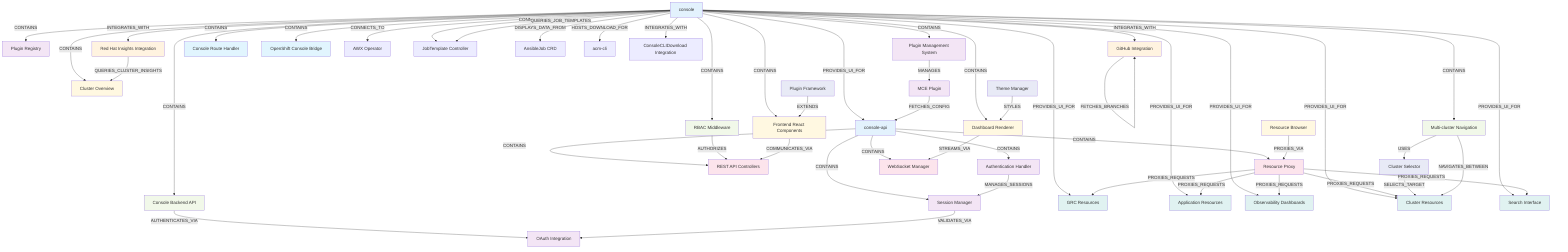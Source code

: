 graph TB
    %% RHACM Console - Enhanced Internal Architecture
    
    %% Core Console Components (Real)
    CONSOLE[console]
    CONSOLE_API[console-api]
    
    %% Console Backend Internal Components
    CONSOLE_BACKEND_API[Console Backend API]
    RBAC_MIDDLEWARE[RBAC Middleware]
    MULTI_CLUSTER_NAV[Multi-cluster Navigation]
    RESOURCE_PROXY[Resource Proxy]
    
    %% Console API Internal Components
    REST_API_CONTROLLERS[REST API Controllers]
    AUTHENTICATION_HANDLER[Authentication Handler]
    WEBSOCKET_MANAGER[WebSocket Manager]
    SESSION_MANAGER[Session Manager]
    
    %% Console Frontend Components
    REACT_COMPONENTS[Frontend React Components]
    DASHBOARD_RENDERER[Dashboard Renderer]
    CLUSTER_OVERVIEW[Cluster Overview]
    RESOURCE_BROWSER[Resource Browser]
    
    %% Integration Components
    OAUTH_INTEGRATION[OAuth Integration]
    CLUSTER_SELECTOR[Cluster Selector]
    PLUGIN_FRAMEWORK[Plugin Framework]
    THEME_MANAGER[Theme Manager]
    
    %% Console Internal Architecture
    CONSOLE -->|CONTAINS| CONSOLE_BACKEND_API
    CONSOLE -->|CONTAINS| RBAC_MIDDLEWARE
    CONSOLE -->|CONTAINS| MULTI_CLUSTER_NAV
    CONSOLE -->|CONTAINS| REACT_COMPONENTS
    CONSOLE -->|CONTAINS| DASHBOARD_RENDERER
    CONSOLE -->|CONTAINS| CLUSTER_OVERVIEW
    
    %% Console API Internal Architecture
    CONSOLE_API -->|CONTAINS| REST_API_CONTROLLERS
    CONSOLE_API -->|CONTAINS| RESOURCE_PROXY
    CONSOLE_API -->|CONTAINS| AUTHENTICATION_HANDLER
    CONSOLE_API -->|CONTAINS| WEBSOCKET_MANAGER
    CONSOLE_API -->|CONTAINS| SESSION_MANAGER
    
    %% Console Integration Flow
    CONSOLE -->|PROVIDES_UI_FOR| CONSOLE_API
    CONSOLE_BACKEND_API -->|AUTHENTICATES_VIA| OAUTH_INTEGRATION
    RBAC_MIDDLEWARE -->|AUTHORIZES| REST_API_CONTROLLERS
    MULTI_CLUSTER_NAV -->|USES| CLUSTER_SELECTOR
    
    %% Frontend-Backend Communication
    REACT_COMPONENTS -->|COMMUNICATES_VIA| REST_API_CONTROLLERS
    DASHBOARD_RENDERER -->|STREAMS_VIA| WEBSOCKET_MANAGER
    RESOURCE_BROWSER -->|PROXIES_VIA| RESOURCE_PROXY
    
    %% Session and Authentication Management
    AUTHENTICATION_HANDLER -->|MANAGES_SESSIONS| SESSION_MANAGER
    SESSION_MANAGER -->|VALIDATES_VIA| OAUTH_INTEGRATION
    
    %% Console Plugin Architecture (New Components)
    MCE_PLUGIN[MCE Plugin]
    PLUGIN_REGISTRY[Plugin Registry]
    PLUGIN_MANAGEMENT[Plugin Management System]
    
    %% External System Integration (New Components)
    GITHUB_INTEGRATION[GitHub Integration]
    INSIGHTS_INTEGRATION[Red Hat Insights Integration]
    
    %% Advanced Console Components (New Components)
    CONSOLE_ROUTE_HANDLER[Console Route Handler]
    OPENSHIFT_CONSOLE_BRIDGE[OpenShift Console Bridge]
    
    %% Console Plugin Architecture
    CONSOLE -->|CONTAINS| PLUGIN_REGISTRY
    CONSOLE -->|CONTAINS| PLUGIN_MANAGEMENT
    PLUGIN_MANAGEMENT -->|MANAGES| MCE_PLUGIN
    MCE_PLUGIN -->|FETCHES_CONFIG| CONSOLE_API
    
    %% External System Integration (Reusing Existing Components)
    CONSOLE -->|INTEGRATES_WITH| GITHUB_INTEGRATION
    CONSOLE -->|INTEGRATES_WITH| INSIGHTS_INTEGRATION
    
    %% Cross-Subsystem Component References (Existing Components)
    AWX_OPERATOR[AWX Operator]
    JOB_TEMPLATE_CONTROLLER[JobTemplate Controller]  
    ANSIBLE_JOB_CRD[AnsibleJob CRD]
    ACM_CLI[acm-cli]
    CONSOLE_CLI_DOWNLOAD[ConsoleCLIDownload Integration]
    
    %% Console Integration with Existing AWX/Ansible Components
    CONSOLE -->|CONNECTS_TO| AWX_OPERATOR
    CONSOLE -->|CONNECTS_TO| JOB_TEMPLATE_CONTROLLER
    CONSOLE -->|DISPLAYS_DATA_FROM| ANSIBLE_JOB_CRD
    
    %% Console Integration with Existing CLI Components  
    CONSOLE -->|HOSTS_DOWNLOAD_FOR| ACM_CLI
    CONSOLE -->|INTEGRATES_WITH| CONSOLE_CLI_DOWNLOAD
    
    %% Advanced Console Components
    CONSOLE -->|CONTAINS| CONSOLE_ROUTE_HANDLER
    CONSOLE -->|CONTAINS| OPENSHIFT_CONSOLE_BRIDGE
    
    %% External System Data Flows
    GITHUB_INTEGRATION -->|FETCHES_BRANCHES| GITHUB_INTEGRATION
    CONSOLE -->|QUERIES_JOB_TEMPLATES| JOB_TEMPLATE_CONTROLLER
    INSIGHTS_INTEGRATION -->|QUERIES_CLUSTER_INSIGHTS| CLUSTER_OVERVIEW
    
    %% Console Integration with RHACM Subsystems
    CONSOLE -->|PROVIDES_UI_FOR| GRC_RESOURCES[GRC Resources]
    CONSOLE -->|PROVIDES_UI_FOR| APP_RESOURCES[Application Resources]
    CONSOLE -->|PROVIDES_UI_FOR| OBS_DASHBOARDS[Observability Dashboards]
    CONSOLE -->|PROVIDES_UI_FOR| CLUSTER_RESOURCES[Cluster Resources]
    CONSOLE -->|PROVIDES_UI_FOR| SEARCH_INTERFACE[Search Interface]
    
    %% Resource Proxy Integration
    RESOURCE_PROXY -->|PROXIES_REQUESTS| GRC_RESOURCES
    RESOURCE_PROXY -->|PROXIES_REQUESTS| APP_RESOURCES
    RESOURCE_PROXY -->|PROXIES_REQUESTS| OBS_DASHBOARDS
    RESOURCE_PROXY -->|PROXIES_REQUESTS| CLUSTER_RESOURCES
    RESOURCE_PROXY -->|PROXIES_REQUESTS| SEARCH_INTERFACE
    
    %% Multi-cluster Management
    CLUSTER_SELECTOR -->|SELECTS_TARGET| CLUSTER_RESOURCES
    MULTI_CLUSTER_NAV -->|NAVIGATES_BETWEEN| CLUSTER_RESOURCES
    
    %% Plugin and Theme System
    PLUGIN_FRAMEWORK -->|EXTENDS| REACT_COMPONENTS
    THEME_MANAGER -->|STYLES| DASHBOARD_RENDERER
    
    %% Styling
    classDef console fill:#e3f2fd
    classDef backend fill:#f1f8e9
    classDef frontend fill:#fff8e1
    classDef api fill:#fce4ec
    classDef auth fill:#f3e5f5
    classDef integration fill:#e8eaf6
    classDef resources fill:#e0f2f1
    classDef internal fill:#e8f5e8
    classDef plugins fill:#f3e5f5
    classDef external fill:#fff3e0
    classDef advanced fill:#e1f5fe
    
    class CONSOLE,CONSOLE_API console
    class CONSOLE_BACKEND_API,RBAC_MIDDLEWARE,MULTI_CLUSTER_NAV backend
    class REACT_COMPONENTS,DASHBOARD_RENDERER,CLUSTER_OVERVIEW,RESOURCE_BROWSER frontend
    class REST_API_CONTROLLERS,RESOURCE_PROXY,WEBSOCKET_MANAGER api
    class AUTHENTICATION_HANDLER,SESSION_MANAGER,OAUTH_INTEGRATION auth
    class CLUSTER_SELECTOR,PLUGIN_FRAMEWORK,THEME_MANAGER integration
    class GRC_RESOURCES,APP_RESOURCES,OBS_DASHBOARDS,CLUSTER_RESOURCES,SEARCH_INTERFACE resources
    class MCE_PLUGIN,PLUGIN_REGISTRY,PLUGIN_MANAGEMENT plugins
    class GITHUB_INTEGRATION,INSIGHTS_INTEGRATION external
    class CONSOLE_ROUTE_HANDLER,OPENSHIFT_CONSOLE_BRIDGE advanced